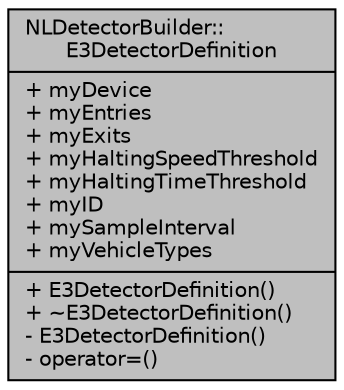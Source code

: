 digraph "NLDetectorBuilder::E3DetectorDefinition"
{
  edge [fontname="Helvetica",fontsize="10",labelfontname="Helvetica",labelfontsize="10"];
  node [fontname="Helvetica",fontsize="10",shape=record];
  Node1 [label="{NLDetectorBuilder::\lE3DetectorDefinition\n|+ myDevice\l+ myEntries\l+ myExits\l+ myHaltingSpeedThreshold\l+ myHaltingTimeThreshold\l+ myID\l+ mySampleInterval\l+ myVehicleTypes\l|+ E3DetectorDefinition()\l+ ~E3DetectorDefinition()\l- E3DetectorDefinition()\l- operator=()\l}",height=0.2,width=0.4,color="black", fillcolor="grey75", style="filled", fontcolor="black"];
}
